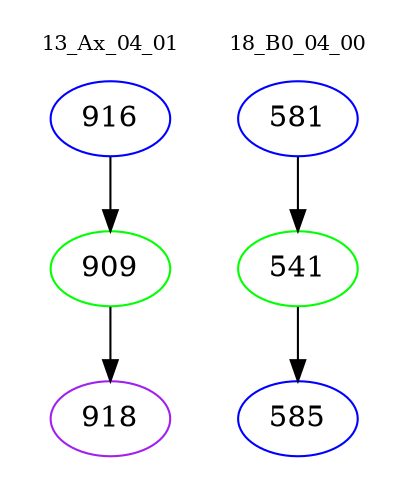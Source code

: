 digraph{
subgraph cluster_0 {
color = white
label = "13_Ax_04_01";
fontsize=10;
T0_916 [label="916", color="blue"]
T0_916 -> T0_909 [color="black"]
T0_909 [label="909", color="green"]
T0_909 -> T0_918 [color="black"]
T0_918 [label="918", color="purple"]
}
subgraph cluster_1 {
color = white
label = "18_B0_04_00";
fontsize=10;
T1_581 [label="581", color="blue"]
T1_581 -> T1_541 [color="black"]
T1_541 [label="541", color="green"]
T1_541 -> T1_585 [color="black"]
T1_585 [label="585", color="blue"]
}
}
